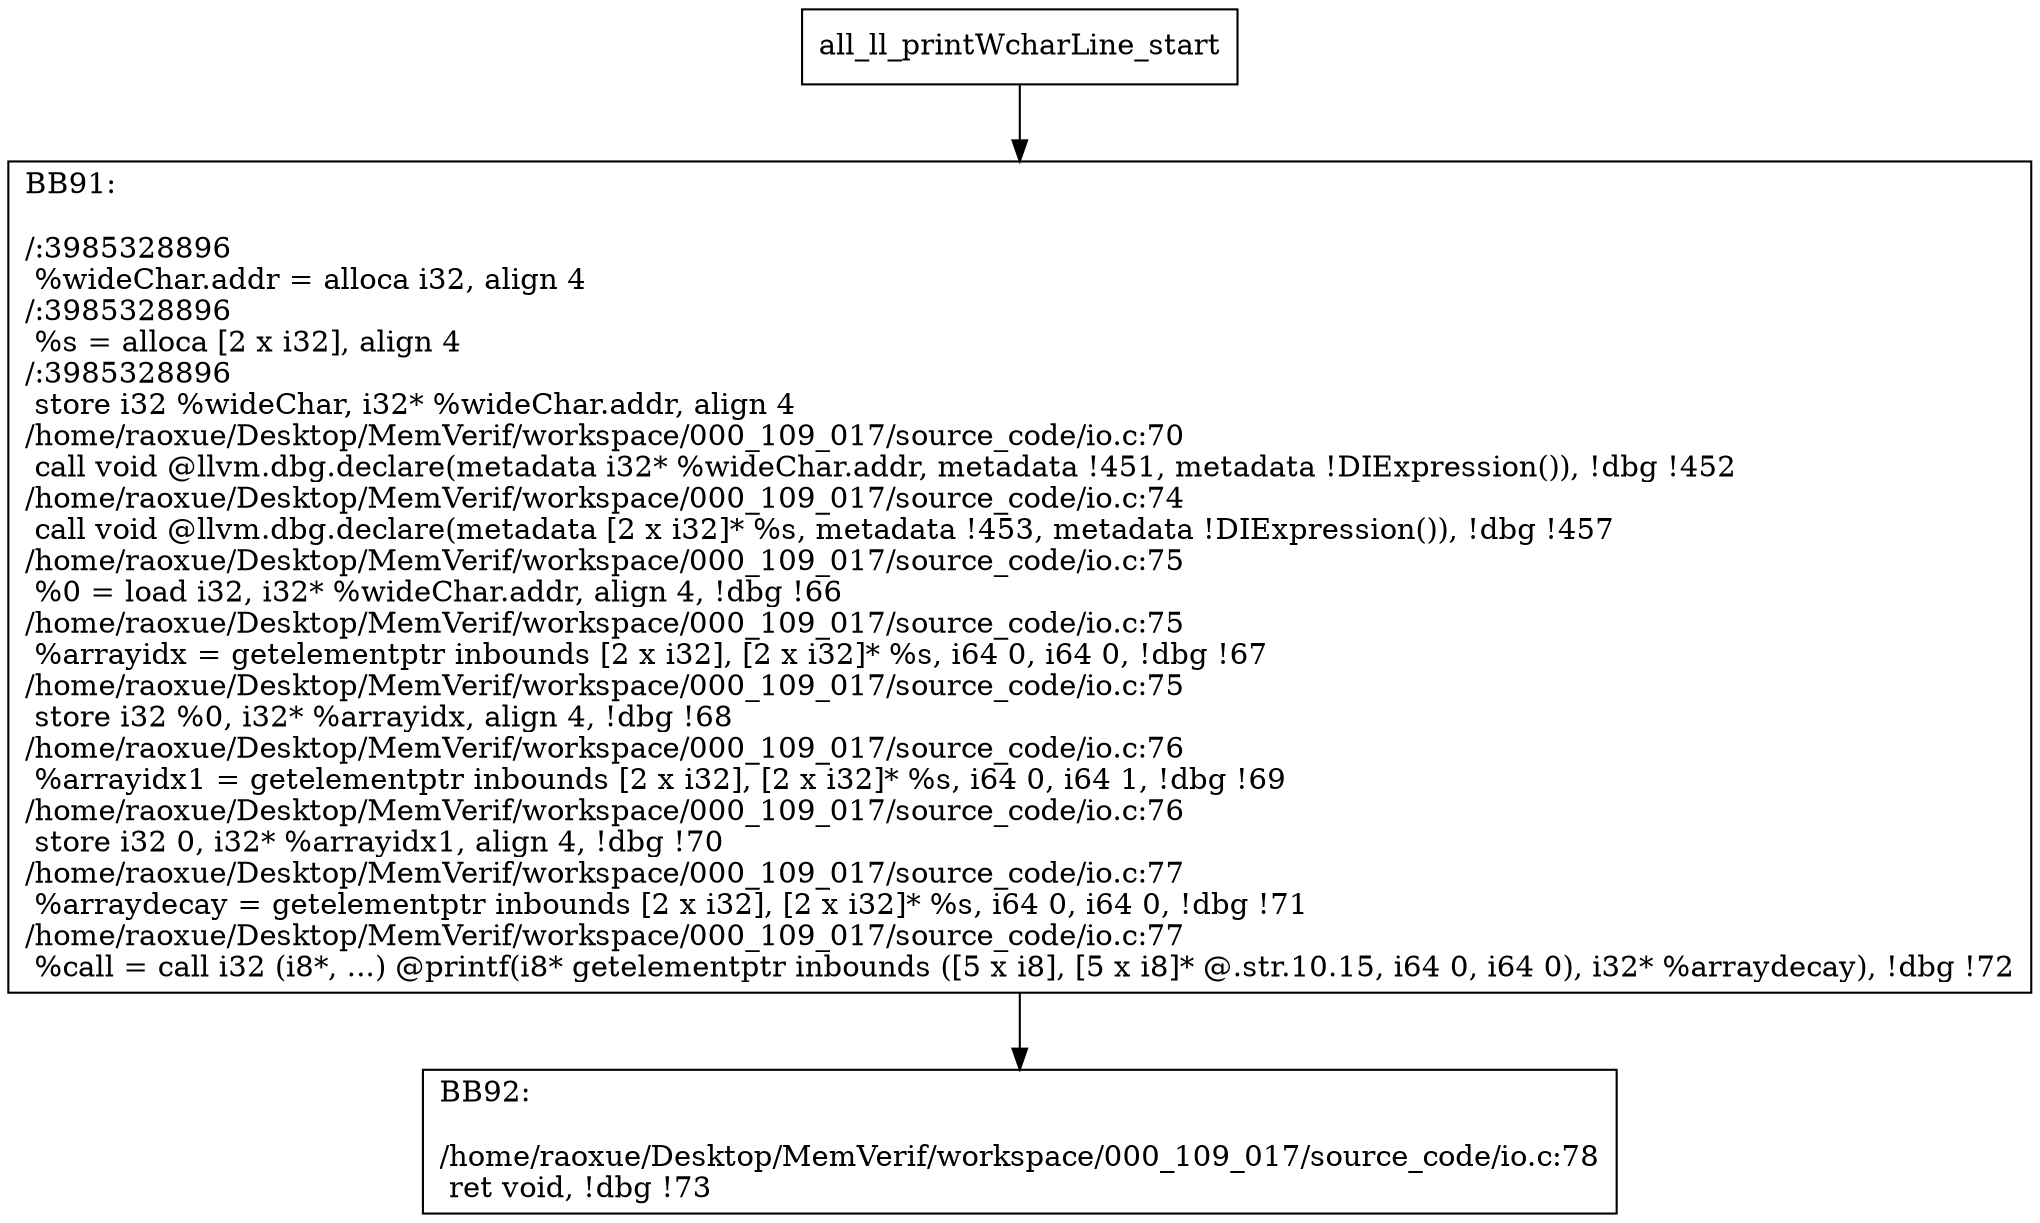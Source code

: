 digraph "CFG for'all_ll_printWcharLine' function" {
	BBall_ll_printWcharLine_start[shape=record,label="{all_ll_printWcharLine_start}"];
	BBall_ll_printWcharLine_start-> all_ll_printWcharLineBB91;
	all_ll_printWcharLineBB91 [shape=record, label="{BB91:\l\l/:3985328896\l
  %wideChar.addr = alloca i32, align 4\l
/:3985328896\l
  %s = alloca [2 x i32], align 4\l
/:3985328896\l
  store i32 %wideChar, i32* %wideChar.addr, align 4\l
/home/raoxue/Desktop/MemVerif/workspace/000_109_017/source_code/io.c:70\l
  call void @llvm.dbg.declare(metadata i32* %wideChar.addr, metadata !451, metadata !DIExpression()), !dbg !452\l
/home/raoxue/Desktop/MemVerif/workspace/000_109_017/source_code/io.c:74\l
  call void @llvm.dbg.declare(metadata [2 x i32]* %s, metadata !453, metadata !DIExpression()), !dbg !457\l
/home/raoxue/Desktop/MemVerif/workspace/000_109_017/source_code/io.c:75\l
  %0 = load i32, i32* %wideChar.addr, align 4, !dbg !66\l
/home/raoxue/Desktop/MemVerif/workspace/000_109_017/source_code/io.c:75\l
  %arrayidx = getelementptr inbounds [2 x i32], [2 x i32]* %s, i64 0, i64 0, !dbg !67\l
/home/raoxue/Desktop/MemVerif/workspace/000_109_017/source_code/io.c:75\l
  store i32 %0, i32* %arrayidx, align 4, !dbg !68\l
/home/raoxue/Desktop/MemVerif/workspace/000_109_017/source_code/io.c:76\l
  %arrayidx1 = getelementptr inbounds [2 x i32], [2 x i32]* %s, i64 0, i64 1, !dbg !69\l
/home/raoxue/Desktop/MemVerif/workspace/000_109_017/source_code/io.c:76\l
  store i32 0, i32* %arrayidx1, align 4, !dbg !70\l
/home/raoxue/Desktop/MemVerif/workspace/000_109_017/source_code/io.c:77\l
  %arraydecay = getelementptr inbounds [2 x i32], [2 x i32]* %s, i64 0, i64 0, !dbg !71\l
/home/raoxue/Desktop/MemVerif/workspace/000_109_017/source_code/io.c:77\l
  %call = call i32 (i8*, ...) @printf(i8* getelementptr inbounds ([5 x i8], [5 x i8]* @.str.10.15, i64 0, i64 0), i32* %arraydecay), !dbg !72\l
}"];
	all_ll_printWcharLineBB91-> all_ll_printWcharLineBB92;
	all_ll_printWcharLineBB92 [shape=record, label="{BB92:\l\l/home/raoxue/Desktop/MemVerif/workspace/000_109_017/source_code/io.c:78\l
  ret void, !dbg !73\l
}"];
}
